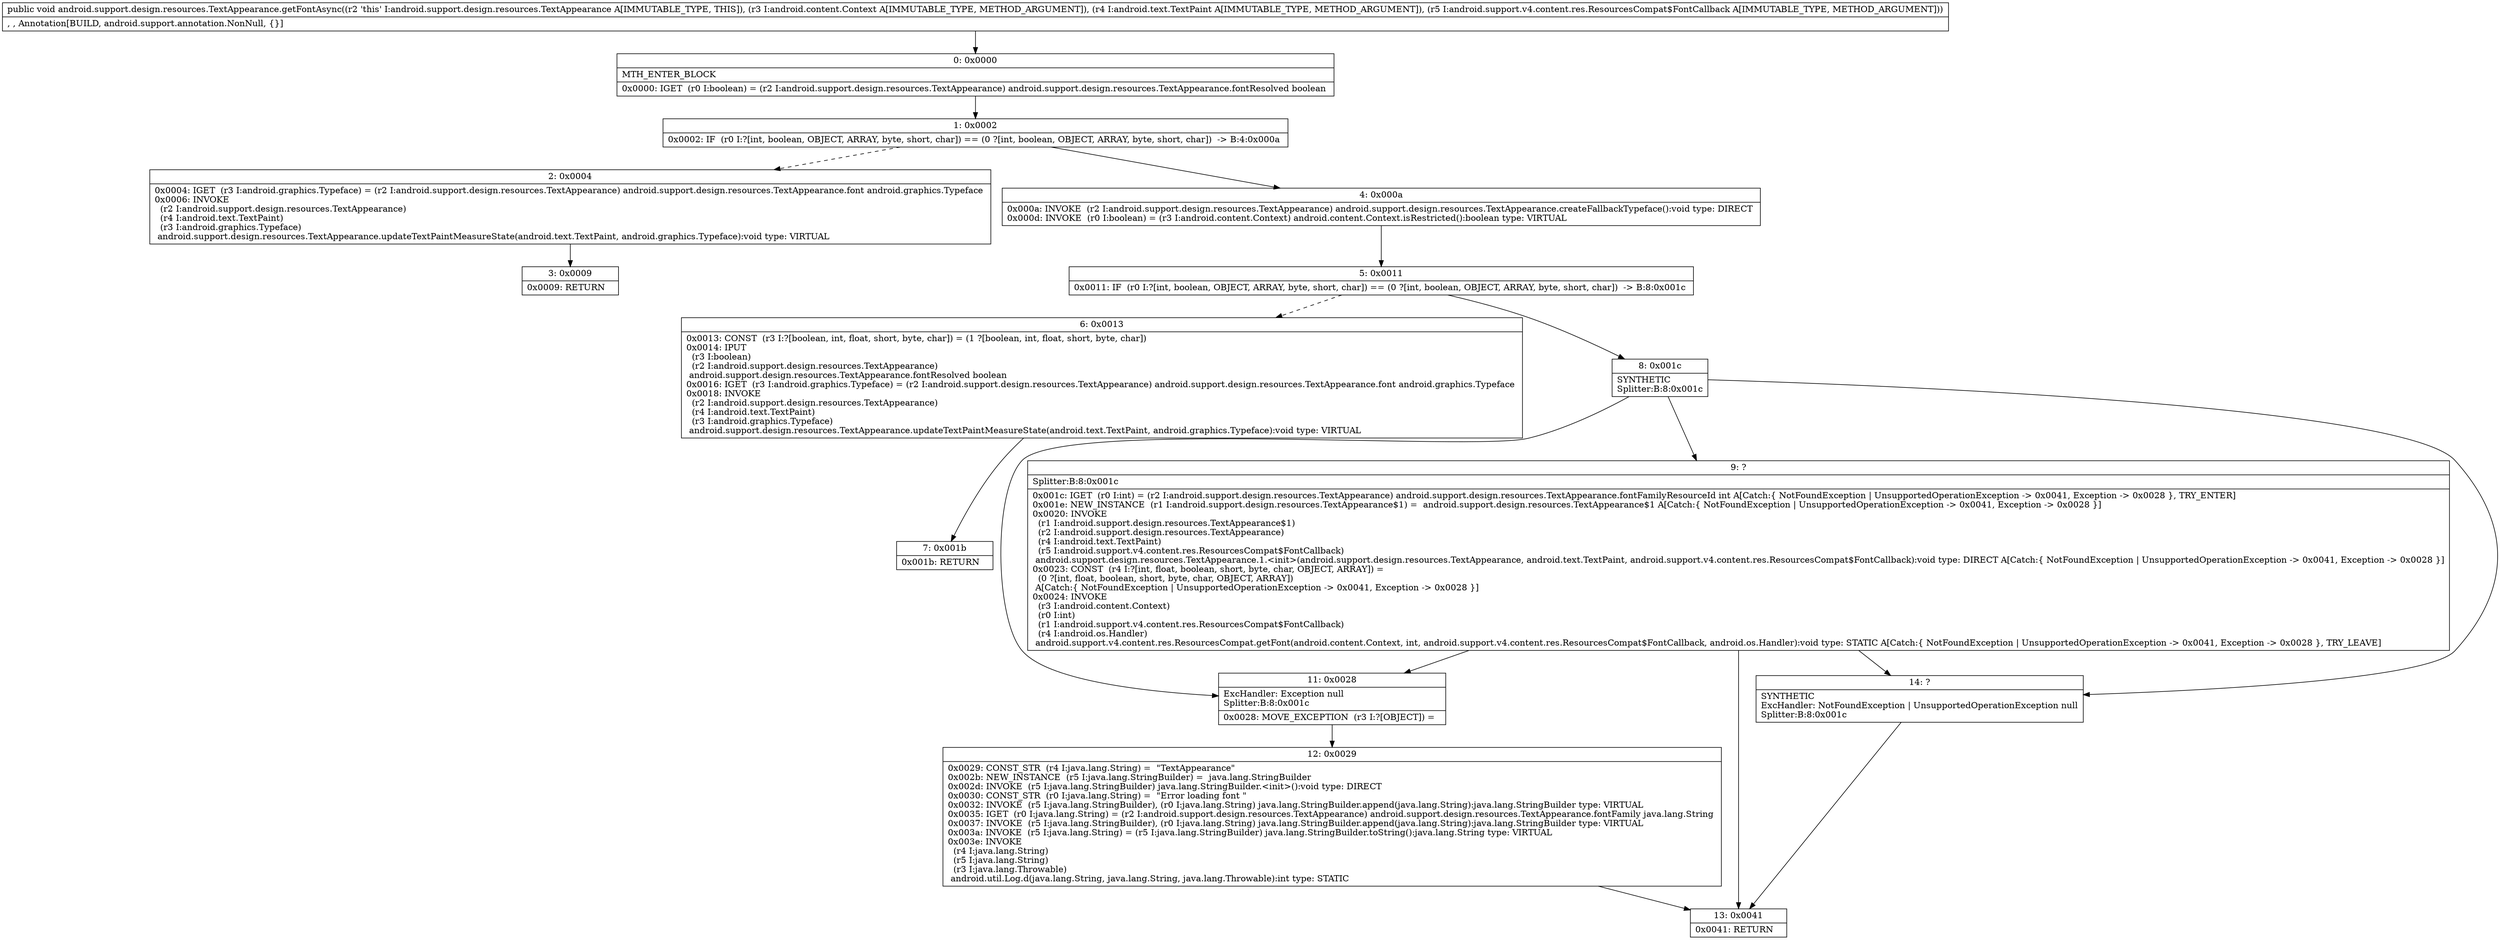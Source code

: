 digraph "CFG forandroid.support.design.resources.TextAppearance.getFontAsync(Landroid\/content\/Context;Landroid\/text\/TextPaint;Landroid\/support\/v4\/content\/res\/ResourcesCompat$FontCallback;)V" {
Node_0 [shape=record,label="{0\:\ 0x0000|MTH_ENTER_BLOCK\l|0x0000: IGET  (r0 I:boolean) = (r2 I:android.support.design.resources.TextAppearance) android.support.design.resources.TextAppearance.fontResolved boolean \l}"];
Node_1 [shape=record,label="{1\:\ 0x0002|0x0002: IF  (r0 I:?[int, boolean, OBJECT, ARRAY, byte, short, char]) == (0 ?[int, boolean, OBJECT, ARRAY, byte, short, char])  \-\> B:4:0x000a \l}"];
Node_2 [shape=record,label="{2\:\ 0x0004|0x0004: IGET  (r3 I:android.graphics.Typeface) = (r2 I:android.support.design.resources.TextAppearance) android.support.design.resources.TextAppearance.font android.graphics.Typeface \l0x0006: INVOKE  \l  (r2 I:android.support.design.resources.TextAppearance)\l  (r4 I:android.text.TextPaint)\l  (r3 I:android.graphics.Typeface)\l android.support.design.resources.TextAppearance.updateTextPaintMeasureState(android.text.TextPaint, android.graphics.Typeface):void type: VIRTUAL \l}"];
Node_3 [shape=record,label="{3\:\ 0x0009|0x0009: RETURN   \l}"];
Node_4 [shape=record,label="{4\:\ 0x000a|0x000a: INVOKE  (r2 I:android.support.design.resources.TextAppearance) android.support.design.resources.TextAppearance.createFallbackTypeface():void type: DIRECT \l0x000d: INVOKE  (r0 I:boolean) = (r3 I:android.content.Context) android.content.Context.isRestricted():boolean type: VIRTUAL \l}"];
Node_5 [shape=record,label="{5\:\ 0x0011|0x0011: IF  (r0 I:?[int, boolean, OBJECT, ARRAY, byte, short, char]) == (0 ?[int, boolean, OBJECT, ARRAY, byte, short, char])  \-\> B:8:0x001c \l}"];
Node_6 [shape=record,label="{6\:\ 0x0013|0x0013: CONST  (r3 I:?[boolean, int, float, short, byte, char]) = (1 ?[boolean, int, float, short, byte, char]) \l0x0014: IPUT  \l  (r3 I:boolean)\l  (r2 I:android.support.design.resources.TextAppearance)\l android.support.design.resources.TextAppearance.fontResolved boolean \l0x0016: IGET  (r3 I:android.graphics.Typeface) = (r2 I:android.support.design.resources.TextAppearance) android.support.design.resources.TextAppearance.font android.graphics.Typeface \l0x0018: INVOKE  \l  (r2 I:android.support.design.resources.TextAppearance)\l  (r4 I:android.text.TextPaint)\l  (r3 I:android.graphics.Typeface)\l android.support.design.resources.TextAppearance.updateTextPaintMeasureState(android.text.TextPaint, android.graphics.Typeface):void type: VIRTUAL \l}"];
Node_7 [shape=record,label="{7\:\ 0x001b|0x001b: RETURN   \l}"];
Node_8 [shape=record,label="{8\:\ 0x001c|SYNTHETIC\lSplitter:B:8:0x001c\l}"];
Node_9 [shape=record,label="{9\:\ ?|Splitter:B:8:0x001c\l|0x001c: IGET  (r0 I:int) = (r2 I:android.support.design.resources.TextAppearance) android.support.design.resources.TextAppearance.fontFamilyResourceId int A[Catch:\{ NotFoundException \| UnsupportedOperationException \-\> 0x0041, Exception \-\> 0x0028 \}, TRY_ENTER]\l0x001e: NEW_INSTANCE  (r1 I:android.support.design.resources.TextAppearance$1) =  android.support.design.resources.TextAppearance$1 A[Catch:\{ NotFoundException \| UnsupportedOperationException \-\> 0x0041, Exception \-\> 0x0028 \}]\l0x0020: INVOKE  \l  (r1 I:android.support.design.resources.TextAppearance$1)\l  (r2 I:android.support.design.resources.TextAppearance)\l  (r4 I:android.text.TextPaint)\l  (r5 I:android.support.v4.content.res.ResourcesCompat$FontCallback)\l android.support.design.resources.TextAppearance.1.\<init\>(android.support.design.resources.TextAppearance, android.text.TextPaint, android.support.v4.content.res.ResourcesCompat$FontCallback):void type: DIRECT A[Catch:\{ NotFoundException \| UnsupportedOperationException \-\> 0x0041, Exception \-\> 0x0028 \}]\l0x0023: CONST  (r4 I:?[int, float, boolean, short, byte, char, OBJECT, ARRAY]) = \l  (0 ?[int, float, boolean, short, byte, char, OBJECT, ARRAY])\l A[Catch:\{ NotFoundException \| UnsupportedOperationException \-\> 0x0041, Exception \-\> 0x0028 \}]\l0x0024: INVOKE  \l  (r3 I:android.content.Context)\l  (r0 I:int)\l  (r1 I:android.support.v4.content.res.ResourcesCompat$FontCallback)\l  (r4 I:android.os.Handler)\l android.support.v4.content.res.ResourcesCompat.getFont(android.content.Context, int, android.support.v4.content.res.ResourcesCompat$FontCallback, android.os.Handler):void type: STATIC A[Catch:\{ NotFoundException \| UnsupportedOperationException \-\> 0x0041, Exception \-\> 0x0028 \}, TRY_LEAVE]\l}"];
Node_11 [shape=record,label="{11\:\ 0x0028|ExcHandler: Exception null\lSplitter:B:8:0x001c\l|0x0028: MOVE_EXCEPTION  (r3 I:?[OBJECT]) =  \l}"];
Node_12 [shape=record,label="{12\:\ 0x0029|0x0029: CONST_STR  (r4 I:java.lang.String) =  \"TextAppearance\" \l0x002b: NEW_INSTANCE  (r5 I:java.lang.StringBuilder) =  java.lang.StringBuilder \l0x002d: INVOKE  (r5 I:java.lang.StringBuilder) java.lang.StringBuilder.\<init\>():void type: DIRECT \l0x0030: CONST_STR  (r0 I:java.lang.String) =  \"Error loading font \" \l0x0032: INVOKE  (r5 I:java.lang.StringBuilder), (r0 I:java.lang.String) java.lang.StringBuilder.append(java.lang.String):java.lang.StringBuilder type: VIRTUAL \l0x0035: IGET  (r0 I:java.lang.String) = (r2 I:android.support.design.resources.TextAppearance) android.support.design.resources.TextAppearance.fontFamily java.lang.String \l0x0037: INVOKE  (r5 I:java.lang.StringBuilder), (r0 I:java.lang.String) java.lang.StringBuilder.append(java.lang.String):java.lang.StringBuilder type: VIRTUAL \l0x003a: INVOKE  (r5 I:java.lang.String) = (r5 I:java.lang.StringBuilder) java.lang.StringBuilder.toString():java.lang.String type: VIRTUAL \l0x003e: INVOKE  \l  (r4 I:java.lang.String)\l  (r5 I:java.lang.String)\l  (r3 I:java.lang.Throwable)\l android.util.Log.d(java.lang.String, java.lang.String, java.lang.Throwable):int type: STATIC \l}"];
Node_13 [shape=record,label="{13\:\ 0x0041|0x0041: RETURN   \l}"];
Node_14 [shape=record,label="{14\:\ ?|SYNTHETIC\lExcHandler: NotFoundException \| UnsupportedOperationException null\lSplitter:B:8:0x001c\l}"];
MethodNode[shape=record,label="{public void android.support.design.resources.TextAppearance.getFontAsync((r2 'this' I:android.support.design.resources.TextAppearance A[IMMUTABLE_TYPE, THIS]), (r3 I:android.content.Context A[IMMUTABLE_TYPE, METHOD_ARGUMENT]), (r4 I:android.text.TextPaint A[IMMUTABLE_TYPE, METHOD_ARGUMENT]), (r5 I:android.support.v4.content.res.ResourcesCompat$FontCallback A[IMMUTABLE_TYPE, METHOD_ARGUMENT]))  | , , Annotation[BUILD, android.support.annotation.NonNull, \{\}]\l}"];
MethodNode -> Node_0;
Node_0 -> Node_1;
Node_1 -> Node_2[style=dashed];
Node_1 -> Node_4;
Node_2 -> Node_3;
Node_4 -> Node_5;
Node_5 -> Node_6[style=dashed];
Node_5 -> Node_8;
Node_6 -> Node_7;
Node_8 -> Node_9;
Node_8 -> Node_14;
Node_8 -> Node_11;
Node_9 -> Node_14;
Node_9 -> Node_11;
Node_9 -> Node_13;
Node_11 -> Node_12;
Node_12 -> Node_13;
Node_14 -> Node_13;
}

